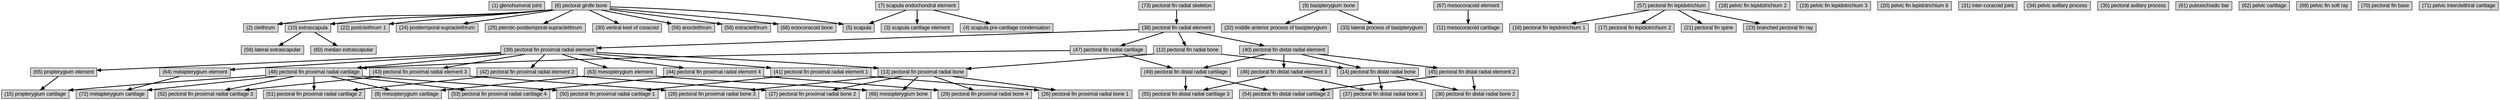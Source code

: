 digraph "token0" {
graph [ranksep=0.25, fontname=Arial,  nodesep=0.25, ranksep=0.5];
node [fontname=Arial, style=filled, height=0, width=0, shape=box];
edge [style="setlinewidth(2)"];
"UBERON:0001470" [label="(1) glenohumeral joint"]
"UBERON:0004741" [label="(2) cleithrum"]
"UBERON:0006290" [label="(3) scapula cartilage element"]
"UBERON:0006291" [label="(4) scapula pre-cartilage condensation"]
"UBERON:0006849" [label="(5) scapula"]
"UBERON:0007829" [label="(6) pectoral girdle bone"]
"UBERON:0007829" -> "UBERON:0004741" 
"UBERON:0007829" -> "UBERON:0006849" 
"UBERON:0007829" -> "UBERON:2000663" 
"UBERON:0007829" -> "UBERON:2001852" 
"UBERON:0007829" -> "UBERON:2001998" 
"UBERON:0007829" -> "UBERON:2002019" 
"UBERON:0007829" -> "UBERON:2002030" 
"UBERON:0007829" -> "UBERON:4000160" 
"UBERON:0007829" -> "UBERON:4200022" 
"UBERON:0007829" -> "UBERON:4300104" 
"UBERON:0015057" [label="(7) scapula endochondral element"]
"UBERON:0015057" -> "UBERON:0006290" 
"UBERON:0015057" -> "UBERON:0006291" 
"UBERON:0015057" -> "UBERON:0006849" 
"UBERON:1500007" [label="(8) mesopterygium cartilage"]
"UBERON:2000623" [label="(9) basipterygium bone"]
"UBERON:2000623" -> "UBERON:2002072" 
"UBERON:2000623" -> "UBERON:2002076" 
"UBERON:2000663" [label="(10) extrascapula"]
"UBERON:2000663" -> "UBERON:4200099" 
"UBERON:2000663" -> "UBERON:4200103" 
"UBERON:2001537" [label="(11) mesocoracoid cartilage"]
"UBERON:2001586" [label="(12) pectoral fin radial bone"]
"UBERON:2001586" -> "UBERON:2001587" 
"UBERON:2001586" -> "UBERON:2001588" 
"UBERON:2001587" [label="(13) pectoral fin proximal radial bone"]
"UBERON:2001587" -> "UBERON:2002026" 
"UBERON:2001587" -> "UBERON:2002027" 
"UBERON:2001587" -> "UBERON:2002028" 
"UBERON:2001587" -> "UBERON:2002029" 
"UBERON:2001587" -> "UBERON:4300087" 
"UBERON:2001588" [label="(14) pectoral fin distal radial bone"]
"UBERON:2001588" -> "UBERON:2002279" 
"UBERON:2001588" -> "UBERON:2002280" 
"UBERON:2001589" [label="(15) propterygium cartilage"]
"UBERON:2001761" [label="(16) pectoral fin lepidotrichium 1"]
"UBERON:2001762" [label="(17) pectoral fin lepidotrichium 2"]
"UBERON:2001777" [label="(18) pelvic fin lepidotrichium 2"]
"UBERON:2001778" [label="(19) pelvic fin lepidotrichium 3"]
"UBERON:2001781" [label="(20) pelvic fin lepidotrichium 6"]
"UBERON:2001787" [label="(21) pectoral fin spine"]
"UBERON:2001852" [label="(22) postcleithrum 1"]
"UBERON:2001993" [label="(23) branched pectoral fin ray"]
"UBERON:2001998" [label="(24) posttemporal-supracleithrum"]
"UBERON:2002019" [label="(25) pterotic-posttemporal-supracleithrum"]
"UBERON:2002026" [label="(26) pectoral fin proximal radial bone 1"]
"UBERON:2002027" [label="(27) pectoral fin proximal radial bone 2"]
"UBERON:2002028" [label="(28) pectoral fin proximal radial bone 3"]
"UBERON:2002029" [label="(29) pectoral fin proximal radial bone 4"]
"UBERON:2002030" [label="(30) ventral keel of coracoid"]
"UBERON:2002040" [label="(31) inter-coracoid joint"]
"UBERON:2002072" [label="(32) middle anterior process of basipterygium"]
"UBERON:2002076" [label="(33) lateral process of basipterygium"]
"UBERON:2002086" [label="(34) pelvic axillary process"]
"UBERON:2002087" [label="(35) pectoral axillary process"]
"UBERON:2002279" [label="(36) pectoral fin distal radial bone 2"]
"UBERON:2002280" [label="(37) pectoral fin distal radial bone 3"]
"UBERON:2101586" [label="(38) pectoral fin radial element"]
"UBERON:2101586" -> "UBERON:2001586" 
"UBERON:2101586" -> "UBERON:2101587" 
"UBERON:2101586" -> "UBERON:2101588" 
"UBERON:2101586" -> "UBERON:2201586" 
"UBERON:2101587" [label="(39) pectoral fin proximal radial element"]
"UBERON:2101587" -> "UBERON:2001587" 
"UBERON:2101587" -> "UBERON:2102026" 
"UBERON:2101587" -> "UBERON:2102027" 
"UBERON:2101587" -> "UBERON:2102028" 
"UBERON:2101587" -> "UBERON:2102029" 
"UBERON:2101587" -> "UBERON:2201587" 
"UBERON:2101587" -> "UBERON:4300081" 
"UBERON:2101587" -> "UBERON:4300082" 
"UBERON:2101587" -> "UBERON:4300083" 
"UBERON:2101588" [label="(40) pectoral fin distal radial element"]
"UBERON:2101588" -> "UBERON:2001588" 
"UBERON:2101588" -> "UBERON:2102279" 
"UBERON:2101588" -> "UBERON:2102280" 
"UBERON:2101588" -> "UBERON:2201588" 
"UBERON:2102026" [label="(41) pectoral fin proximal radial element 1"]
"UBERON:2102026" -> "UBERON:2002026" 
"UBERON:2102026" -> "UBERON:2202026" 
"UBERON:2102027" [label="(42) pectoral fin proximal radial element 2"]
"UBERON:2102027" -> "UBERON:2002027" 
"UBERON:2102027" -> "UBERON:2202027" 
"UBERON:2102028" [label="(43) pectoral fin proximal radial element 3"]
"UBERON:2102028" -> "UBERON:2002028" 
"UBERON:2102028" -> "UBERON:2202028" 
"UBERON:2102029" [label="(44) pectoral fin proximal radial element 4"]
"UBERON:2102029" -> "UBERON:2002029" 
"UBERON:2102029" -> "UBERON:2202029" 
"UBERON:2102279" [label="(45) pectoral fin distal radial element 2"]
"UBERON:2102279" -> "UBERON:2002279" 
"UBERON:2102279" -> "UBERON:2202279" 
"UBERON:2102280" [label="(46) pectoral fin distal radial element 3"]
"UBERON:2102280" -> "UBERON:2002280" 
"UBERON:2102280" -> "UBERON:2202280" 
"UBERON:2201586" [label="(47) pectoral fin radial cartilage"]
"UBERON:2201586" -> "UBERON:2201587" 
"UBERON:2201586" -> "UBERON:2201588" 
"UBERON:2201587" [label="(48) pectoral fin proximal radial cartilage"]
"UBERON:2201587" -> "UBERON:1500007" 
"UBERON:2201587" -> "UBERON:2001589" 
"UBERON:2201587" -> "UBERON:2202026" 
"UBERON:2201587" -> "UBERON:2202027" 
"UBERON:2201587" -> "UBERON:2202028" 
"UBERON:2201587" -> "UBERON:2202029" 
"UBERON:2201587" -> "UBERON:4400000" 
"UBERON:2201588" [label="(49) pectoral fin distal radial cartilage"]
"UBERON:2201588" -> "UBERON:2202279" 
"UBERON:2201588" -> "UBERON:2202280" 
"UBERON:2202026" [label="(50) pectoral fin proximal radial cartilage 1"]
"UBERON:2202027" [label="(51) pectoral fin proximal radial cartilage 2"]
"UBERON:2202028" [label="(52) pectoral fin proximal radial cartilage 3"]
"UBERON:2202029" [label="(53) pectoral fin proximal radial cartilage 4"]
"UBERON:2202279" [label="(54) pectoral fin distal radial cartilage 2"]
"UBERON:2202280" [label="(55) pectoral fin distal radial cartilage 3"]
"UBERON:4000160" [label="(56) anocleithrum"]
"UBERON:4000175" [label="(57) pectoral fin lepidotrichium"]
"UBERON:4000175" -> "UBERON:2001761" 
"UBERON:4000175" -> "UBERON:2001762" 
"UBERON:4000175" -> "UBERON:2001787" 
"UBERON:4000175" -> "UBERON:2001993" 
"UBERON:4200022" [label="(58) extracleithrum"]
"UBERON:4200099" [label="(59) lateral extrascapular"]
"UBERON:4200103" [label="(60) median extrascapular"]
"UBERON:4200135" [label="(61) puboischiadic bar"]
"UBERON:4300016" [label="(62) pelvic cartilage"]
"UBERON:4300081" [label="(63) mesopterygium element"]
"UBERON:4300081" -> "UBERON:1500007" 
"UBERON:4300081" -> "UBERON:4300087" 
"UBERON:4300082" [label="(64) metapterygium element"]
"UBERON:4300082" -> "UBERON:4400000" 
"UBERON:4300083" [label="(65) propterygium element"]
"UBERON:4300083" -> "UBERON:2001589" 
"UBERON:4300087" [label="(66) mesopterygium bone"]
"UBERON:4300092" [label="(67) mesocoracoid element"]
"UBERON:4300092" -> "UBERON:2001537" 
"UBERON:4300104" [label="(68) ectocoracoid bone"]
"UBERON:4300117" [label="(69) pelvic fin soft ray"]
"UBERON:4300147" [label="(70) pectoral fin base"]
"UBERON:4300151" [label="(71) pelvic intercleithral cartilage"]
"UBERON:4400000" [label="(72) metapterygium cartilage"]
"UBERON:4440009" [label="(73) pectoral fin radial skeleton"]
"UBERON:4440009" -> "UBERON:2101586" 
}
